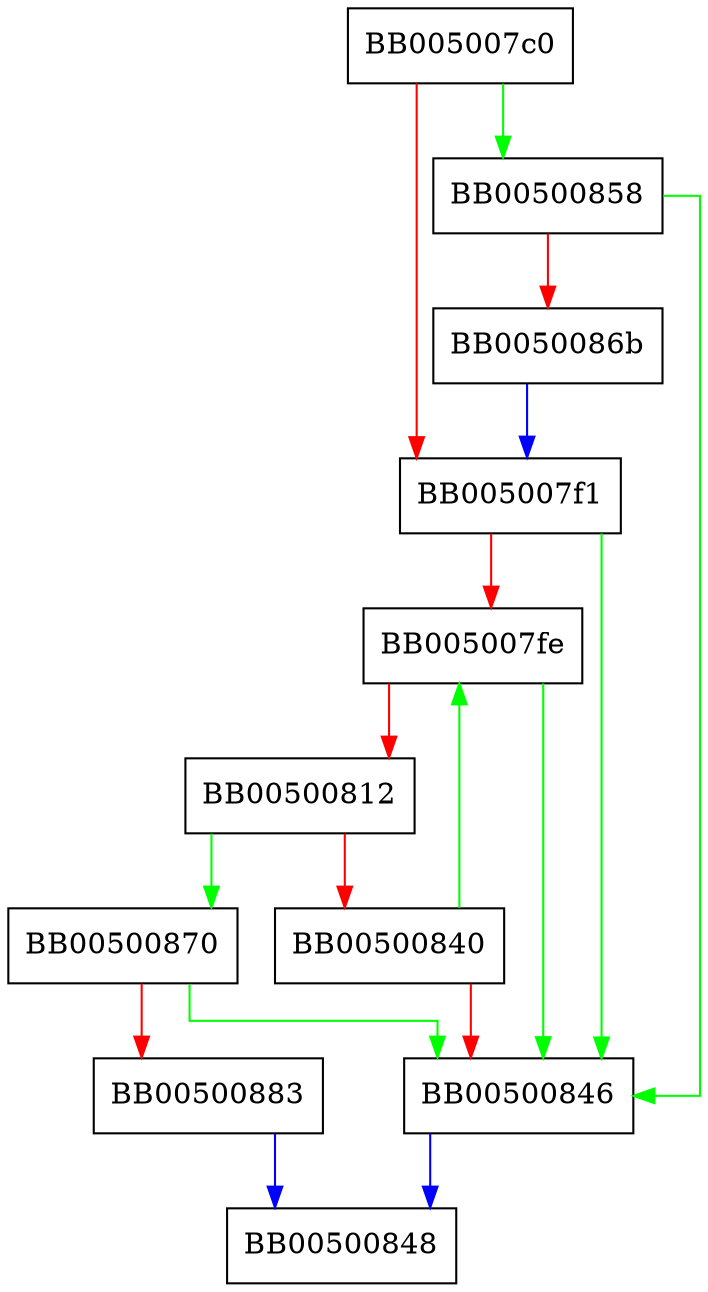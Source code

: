 digraph ossl_quic_lcidm_generate_initial {
  node [shape="box"];
  graph [splines=ortho];
  BB005007c0 -> BB00500858 [color="green"];
  BB005007c0 -> BB005007f1 [color="red"];
  BB005007f1 -> BB00500846 [color="green"];
  BB005007f1 -> BB005007fe [color="red"];
  BB005007fe -> BB00500846 [color="green"];
  BB005007fe -> BB00500812 [color="red"];
  BB00500812 -> BB00500870 [color="green"];
  BB00500812 -> BB00500840 [color="red"];
  BB00500840 -> BB005007fe [color="green"];
  BB00500840 -> BB00500846 [color="red"];
  BB00500846 -> BB00500848 [color="blue"];
  BB00500858 -> BB00500846 [color="green"];
  BB00500858 -> BB0050086b [color="red"];
  BB0050086b -> BB005007f1 [color="blue"];
  BB00500870 -> BB00500846 [color="green"];
  BB00500870 -> BB00500883 [color="red"];
  BB00500883 -> BB00500848 [color="blue"];
}